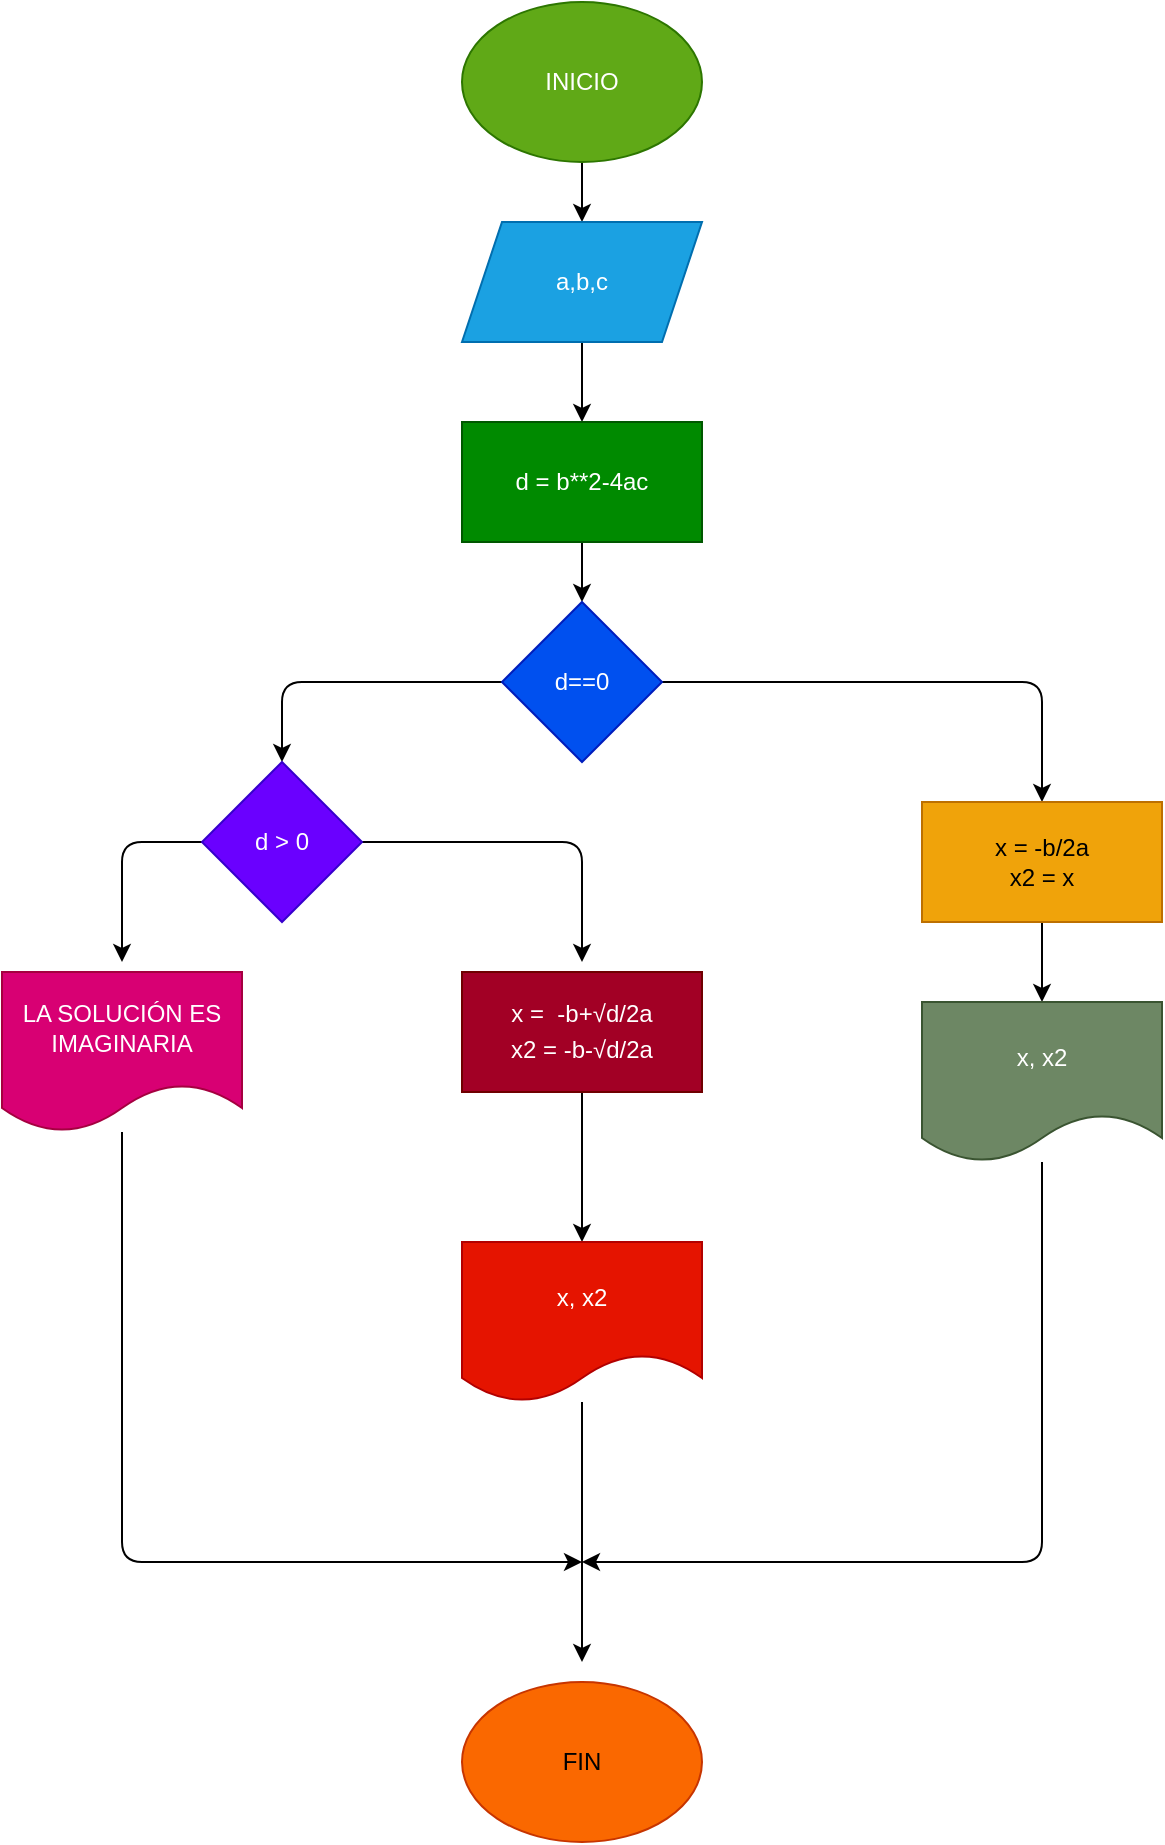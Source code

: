 <mxfile>
    <diagram id="4VrzsKDlZMq7xfuD8uj1" name="Página-1">
        <mxGraphModel dx="628" dy="480" grid="1" gridSize="10" guides="1" tooltips="1" connect="1" arrows="1" fold="1" page="1" pageScale="1" pageWidth="827" pageHeight="1169" math="0" shadow="0">
            <root>
                <mxCell id="0"/>
                <mxCell id="1" parent="0"/>
                <mxCell id="15" value="" style="edgeStyle=none;html=1;fontSize=12;fontColor=#FFFFFF;" parent="1" source="2" target="3" edge="1">
                    <mxGeometry relative="1" as="geometry"/>
                </mxCell>
                <mxCell id="2" value="INICIO" style="ellipse;whiteSpace=wrap;html=1;fillColor=#60a917;fontColor=#ffffff;strokeColor=#2D7600;" parent="1" vertex="1">
                    <mxGeometry x="250" y="60" width="120" height="80" as="geometry"/>
                </mxCell>
                <mxCell id="16" value="" style="edgeStyle=none;html=1;fontSize=12;fontColor=#FFFFFF;" parent="1" source="3" target="4" edge="1">
                    <mxGeometry relative="1" as="geometry"/>
                </mxCell>
                <mxCell id="3" value="a,b,c" style="shape=parallelogram;perimeter=parallelogramPerimeter;whiteSpace=wrap;html=1;fixedSize=1;fillColor=#1ba1e2;fontColor=#ffffff;strokeColor=#006EAF;" parent="1" vertex="1">
                    <mxGeometry x="250" y="170" width="120" height="60" as="geometry"/>
                </mxCell>
                <mxCell id="17" value="" style="edgeStyle=none;html=1;fontSize=12;fontColor=#FFFFFF;" parent="1" source="4" target="5" edge="1">
                    <mxGeometry relative="1" as="geometry"/>
                </mxCell>
                <mxCell id="4" value="d = b**2-4ac" style="rounded=0;whiteSpace=wrap;html=1;fillColor=#008a00;fontColor=#ffffff;strokeColor=#005700;" parent="1" vertex="1">
                    <mxGeometry x="250" y="270" width="120" height="60" as="geometry"/>
                </mxCell>
                <mxCell id="18" style="edgeStyle=none;html=1;exitX=0;exitY=0.5;exitDx=0;exitDy=0;entryX=0.5;entryY=0;entryDx=0;entryDy=0;fontSize=12;fontColor=#FFFFFF;" parent="1" source="5" target="6" edge="1">
                    <mxGeometry relative="1" as="geometry">
                        <Array as="points">
                            <mxPoint x="160" y="400"/>
                        </Array>
                    </mxGeometry>
                </mxCell>
                <mxCell id="19" style="edgeStyle=none;html=1;exitX=1;exitY=0.5;exitDx=0;exitDy=0;entryX=0.5;entryY=0;entryDx=0;entryDy=0;fontSize=12;fontColor=#FFFFFF;" parent="1" source="5" target="7" edge="1">
                    <mxGeometry relative="1" as="geometry">
                        <Array as="points">
                            <mxPoint x="474" y="400"/>
                            <mxPoint x="540" y="400"/>
                        </Array>
                    </mxGeometry>
                </mxCell>
                <mxCell id="5" value="d==0" style="rhombus;whiteSpace=wrap;html=1;fillColor=#0050ef;fontColor=#ffffff;strokeColor=#001DBC;" parent="1" vertex="1">
                    <mxGeometry x="270" y="360" width="80" height="80" as="geometry"/>
                </mxCell>
                <mxCell id="22" style="edgeStyle=none;html=1;exitX=1;exitY=0.5;exitDx=0;exitDy=0;fontSize=12;fontColor=#FFFFFF;" parent="1" source="6" edge="1">
                    <mxGeometry relative="1" as="geometry">
                        <mxPoint x="310" y="540" as="targetPoint"/>
                        <Array as="points">
                            <mxPoint x="260" y="480"/>
                            <mxPoint x="310" y="480"/>
                        </Array>
                    </mxGeometry>
                </mxCell>
                <mxCell id="23" style="edgeStyle=none;html=1;exitX=0;exitY=0.5;exitDx=0;exitDy=0;fontSize=12;fontColor=#FFFFFF;" parent="1" source="6" edge="1">
                    <mxGeometry relative="1" as="geometry">
                        <mxPoint x="80" y="540" as="targetPoint"/>
                        <Array as="points">
                            <mxPoint x="80" y="480"/>
                        </Array>
                    </mxGeometry>
                </mxCell>
                <mxCell id="6" value="d &amp;gt; 0" style="rhombus;whiteSpace=wrap;html=1;fillColor=#6a00ff;fontColor=#ffffff;strokeColor=#3700CC;" parent="1" vertex="1">
                    <mxGeometry x="120" y="440" width="80" height="80" as="geometry"/>
                </mxCell>
                <mxCell id="20" value="" style="edgeStyle=none;html=1;fontSize=12;fontColor=#FFFFFF;" parent="1" source="7" target="8" edge="1">
                    <mxGeometry relative="1" as="geometry"/>
                </mxCell>
                <mxCell id="7" value="x = -b/2a&lt;br&gt;x2 = x" style="rounded=0;whiteSpace=wrap;html=1;fillColor=#f0a30a;fontColor=#000000;strokeColor=#BD7000;" parent="1" vertex="1">
                    <mxGeometry x="480" y="460" width="120" height="60" as="geometry"/>
                </mxCell>
                <mxCell id="26" style="edgeStyle=none;html=1;fontSize=12;fontColor=#FFFFFF;" parent="1" source="8" edge="1">
                    <mxGeometry relative="1" as="geometry">
                        <mxPoint x="310" y="840" as="targetPoint"/>
                        <Array as="points">
                            <mxPoint x="540" y="840"/>
                        </Array>
                    </mxGeometry>
                </mxCell>
                <mxCell id="8" value="x, x2" style="shape=document;whiteSpace=wrap;html=1;boundedLbl=1;fillColor=#6d8764;strokeColor=#3A5431;fontColor=#ffffff;" parent="1" vertex="1">
                    <mxGeometry x="480" y="560" width="120" height="80" as="geometry"/>
                </mxCell>
                <mxCell id="24" style="edgeStyle=none;html=1;fontSize=12;fontColor=#FFFFFF;" parent="1" source="10" edge="1">
                    <mxGeometry relative="1" as="geometry">
                        <mxPoint x="310" y="840" as="targetPoint"/>
                        <Array as="points">
                            <mxPoint x="80" y="840"/>
                        </Array>
                    </mxGeometry>
                </mxCell>
                <mxCell id="10" value="LA SOLUCIÓN ES IMAGINARIA" style="shape=document;whiteSpace=wrap;html=1;boundedLbl=1;fillColor=#d80073;fontColor=#ffffff;strokeColor=#A50040;" parent="1" vertex="1">
                    <mxGeometry x="20" y="545" width="120" height="80" as="geometry"/>
                </mxCell>
                <mxCell id="21" value="" style="edgeStyle=none;html=1;fontSize=12;fontColor=#FFFFFF;" parent="1" source="12" target="13" edge="1">
                    <mxGeometry relative="1" as="geometry"/>
                </mxCell>
                <mxCell id="12" value="&lt;font style=&quot;font-size: 12px;&quot;&gt;x =&amp;nbsp; -b+&lt;span style=&quot;font-family: arial, sans-serif; text-align: left;&quot;&gt;&lt;font style=&quot;font-size: 12px;&quot; color=&quot;#ffffff&quot;&gt;√d/2a&lt;br&gt;&lt;/font&gt;&lt;/span&gt;&lt;font style=&quot;font-size: 12px;&quot; color=&quot;#ffffff&quot;&gt;&lt;span style=&quot;font-family: arial, sans-serif; text-align: left;&quot;&gt;x2 = -b-&lt;/span&gt;&lt;span style=&quot;font-family: arial, sans-serif; text-align: left;&quot;&gt;√d/2a&lt;/span&gt;&lt;/font&gt;&lt;/font&gt;&lt;span style=&quot;color: rgb(32, 33, 36); font-family: arial, sans-serif; font-size: 16px; text-align: left;&quot;&gt;&lt;br&gt;&lt;/span&gt;" style="rounded=0;whiteSpace=wrap;html=1;fillColor=#a20025;fontColor=#ffffff;strokeColor=#6F0000;" parent="1" vertex="1">
                    <mxGeometry x="250" y="545" width="120" height="60" as="geometry"/>
                </mxCell>
                <mxCell id="25" style="edgeStyle=none;html=1;fontSize=12;fontColor=#FFFFFF;" parent="1" source="13" edge="1">
                    <mxGeometry relative="1" as="geometry">
                        <mxPoint x="310" y="890" as="targetPoint"/>
                    </mxGeometry>
                </mxCell>
                <mxCell id="13" value="x, x2" style="shape=document;whiteSpace=wrap;html=1;boundedLbl=1;labelBackgroundColor=none;fontSize=12;fontColor=#ffffff;fillColor=#e51400;strokeColor=#B20000;" parent="1" vertex="1">
                    <mxGeometry x="250" y="680" width="120" height="80" as="geometry"/>
                </mxCell>
                <mxCell id="14" value="FIN" style="ellipse;whiteSpace=wrap;html=1;labelBackgroundColor=none;fontSize=12;fontColor=#000000;fillColor=#fa6800;strokeColor=#C73500;" parent="1" vertex="1">
                    <mxGeometry x="250" y="900" width="120" height="80" as="geometry"/>
                </mxCell>
            </root>
        </mxGraphModel>
    </diagram>
</mxfile>